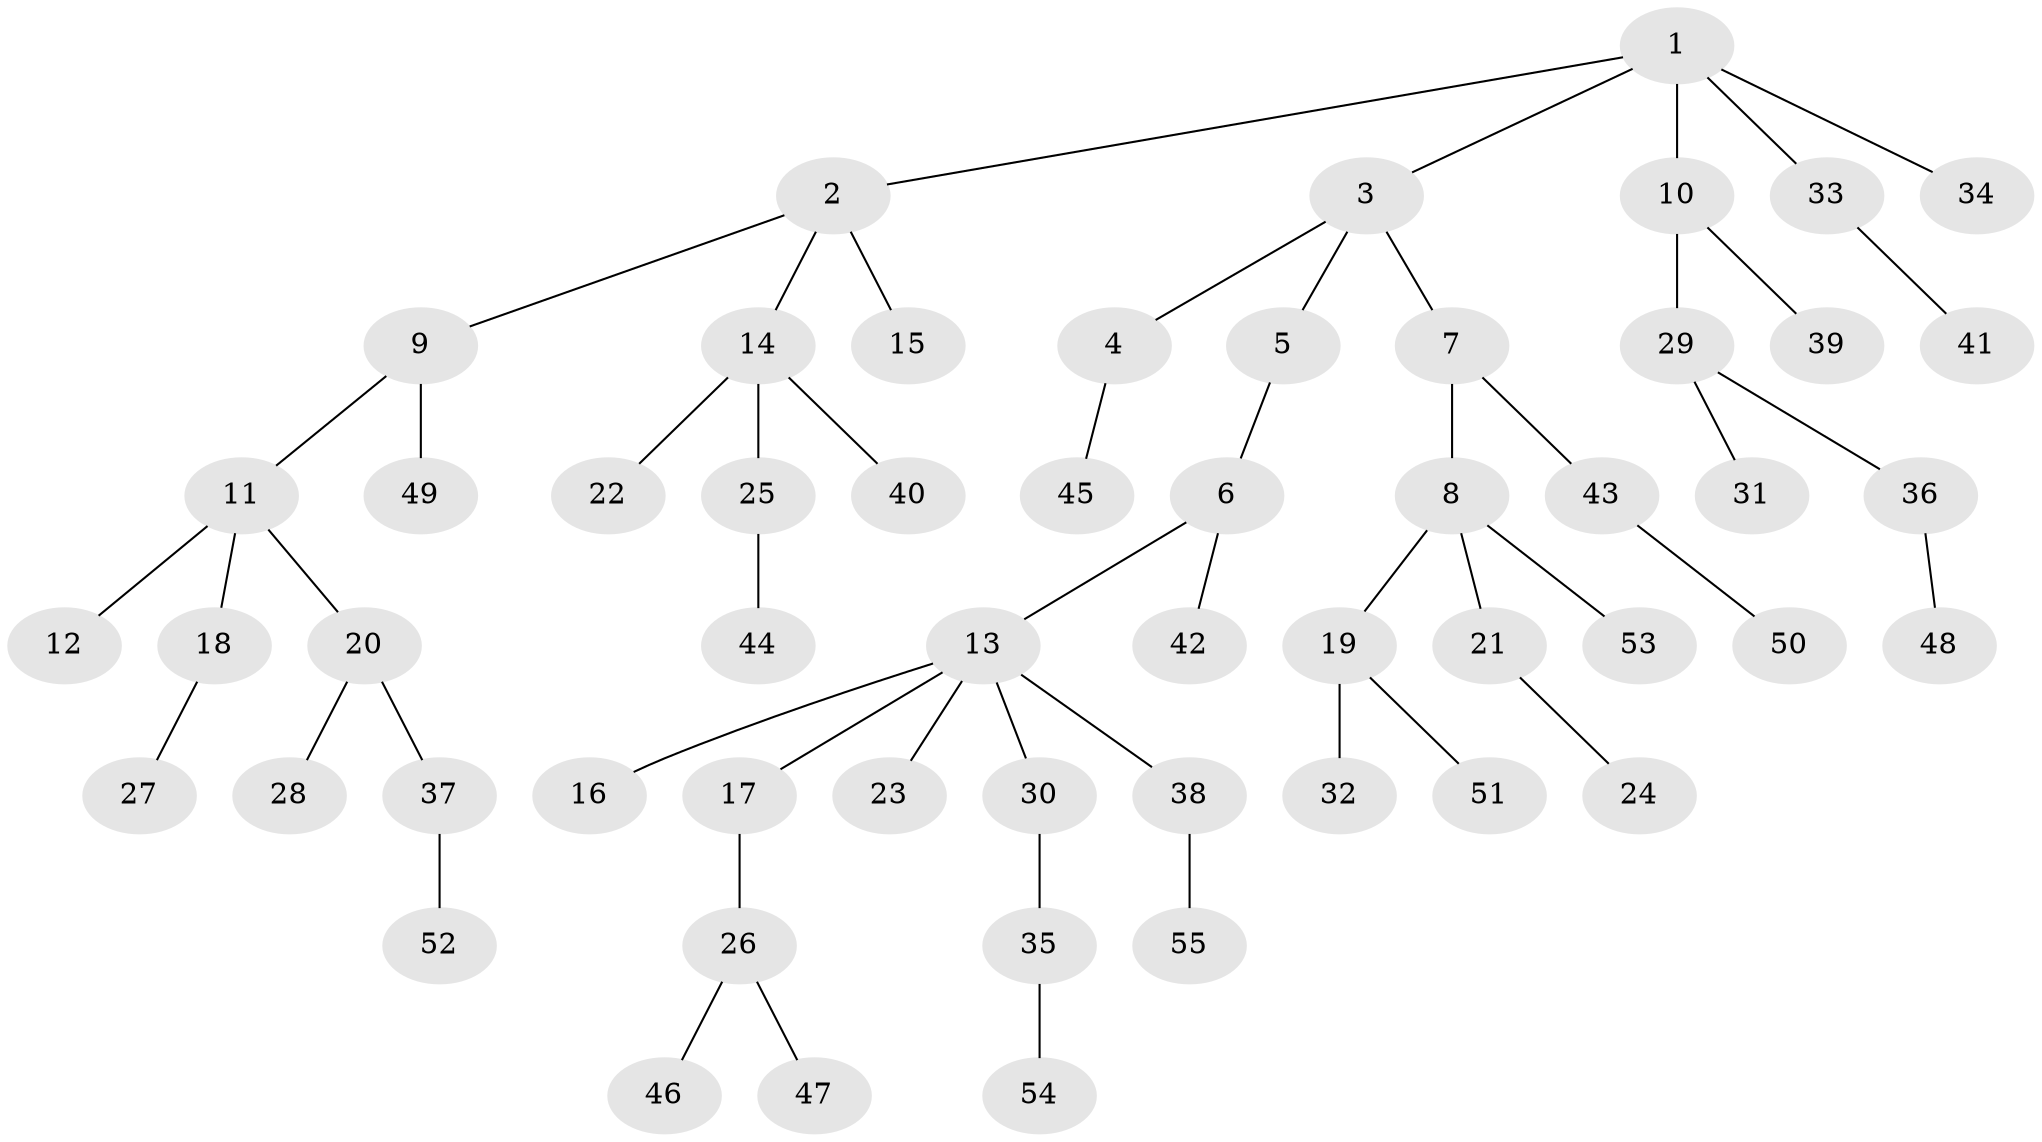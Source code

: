 // coarse degree distribution, {4: 0.08571428571428572, 5: 0.02857142857142857, 3: 0.14285714285714285, 1: 0.5714285714285714, 6: 0.02857142857142857, 2: 0.14285714285714285}
// Generated by graph-tools (version 1.1) at 2025/42/03/06/25 10:42:02]
// undirected, 55 vertices, 54 edges
graph export_dot {
graph [start="1"]
  node [color=gray90,style=filled];
  1;
  2;
  3;
  4;
  5;
  6;
  7;
  8;
  9;
  10;
  11;
  12;
  13;
  14;
  15;
  16;
  17;
  18;
  19;
  20;
  21;
  22;
  23;
  24;
  25;
  26;
  27;
  28;
  29;
  30;
  31;
  32;
  33;
  34;
  35;
  36;
  37;
  38;
  39;
  40;
  41;
  42;
  43;
  44;
  45;
  46;
  47;
  48;
  49;
  50;
  51;
  52;
  53;
  54;
  55;
  1 -- 2;
  1 -- 3;
  1 -- 10;
  1 -- 33;
  1 -- 34;
  2 -- 9;
  2 -- 14;
  2 -- 15;
  3 -- 4;
  3 -- 5;
  3 -- 7;
  4 -- 45;
  5 -- 6;
  6 -- 13;
  6 -- 42;
  7 -- 8;
  7 -- 43;
  8 -- 19;
  8 -- 21;
  8 -- 53;
  9 -- 11;
  9 -- 49;
  10 -- 29;
  10 -- 39;
  11 -- 12;
  11 -- 18;
  11 -- 20;
  13 -- 16;
  13 -- 17;
  13 -- 23;
  13 -- 30;
  13 -- 38;
  14 -- 22;
  14 -- 25;
  14 -- 40;
  17 -- 26;
  18 -- 27;
  19 -- 32;
  19 -- 51;
  20 -- 28;
  20 -- 37;
  21 -- 24;
  25 -- 44;
  26 -- 46;
  26 -- 47;
  29 -- 31;
  29 -- 36;
  30 -- 35;
  33 -- 41;
  35 -- 54;
  36 -- 48;
  37 -- 52;
  38 -- 55;
  43 -- 50;
}

